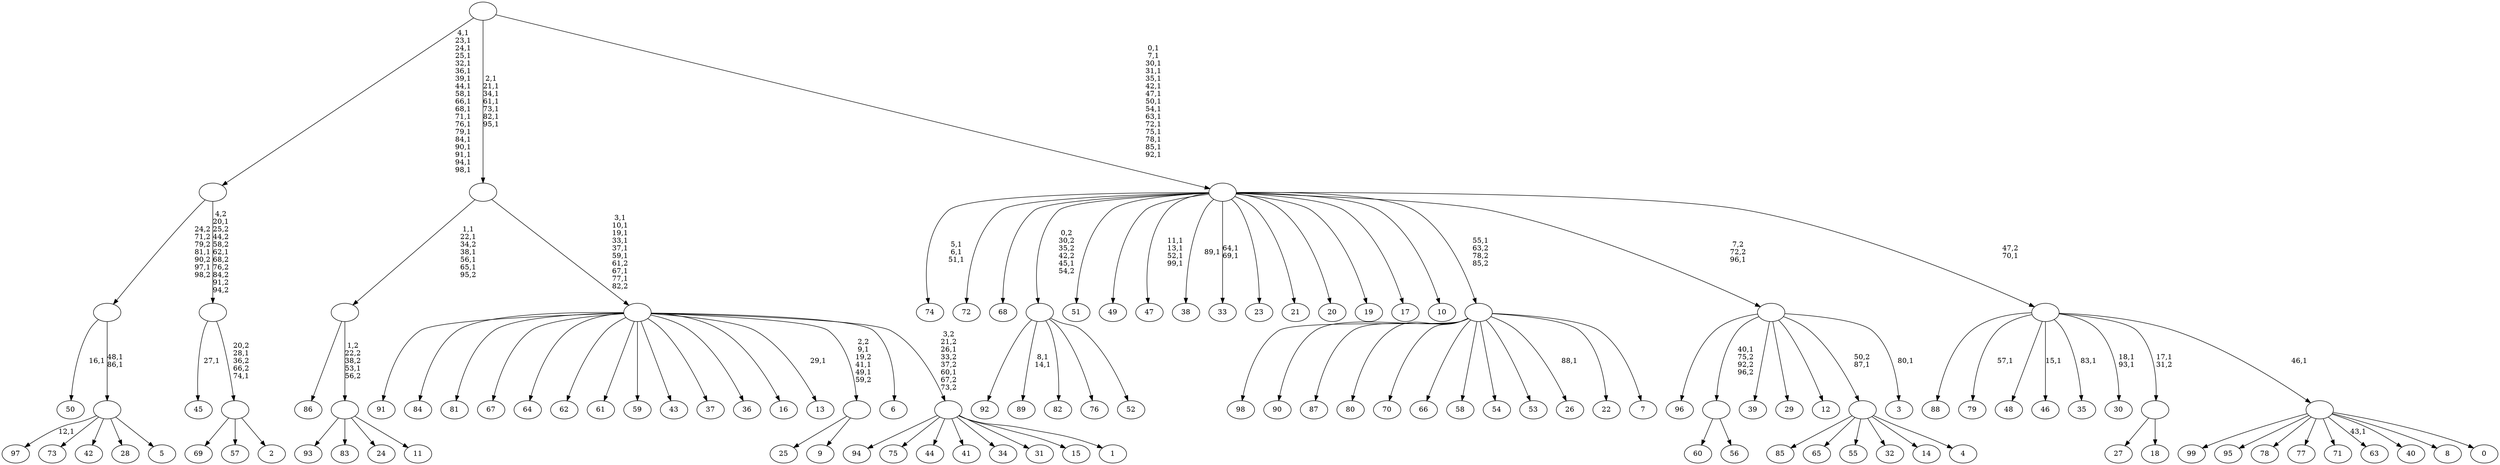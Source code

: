 digraph T {
	200 [label="99"]
	199 [label="98"]
	198 [label="97"]
	196 [label="96"]
	195 [label="95"]
	194 [label="94"]
	193 [label="93"]
	192 [label="92"]
	191 [label="91"]
	190 [label="90"]
	189 [label="89"]
	186 [label="88"]
	185 [label="87"]
	184 [label="86"]
	183 [label="85"]
	182 [label="84"]
	181 [label="83"]
	180 [label="82"]
	179 [label="81"]
	178 [label="80"]
	177 [label="79"]
	175 [label="78"]
	174 [label="77"]
	173 [label="76"]
	172 [label="75"]
	171 [label="74"]
	167 [label="73"]
	166 [label="72"]
	165 [label="71"]
	164 [label="70"]
	163 [label="69"]
	162 [label="68"]
	161 [label="67"]
	160 [label="66"]
	159 [label="65"]
	158 [label="64"]
	157 [label="63"]
	155 [label="62"]
	154 [label="61"]
	153 [label="60"]
	152 [label="59"]
	151 [label="58"]
	150 [label="57"]
	149 [label="56"]
	148 [label=""]
	147 [label="55"]
	146 [label="54"]
	145 [label="53"]
	144 [label="52"]
	143 [label=""]
	142 [label="51"]
	141 [label="50"]
	139 [label="49"]
	138 [label="48"]
	137 [label="47"]
	132 [label="46"]
	130 [label="45"]
	128 [label="44"]
	127 [label="43"]
	126 [label="42"]
	125 [label="41"]
	124 [label="40"]
	123 [label="39"]
	122 [label="38"]
	120 [label="37"]
	119 [label="36"]
	118 [label="35"]
	116 [label="34"]
	115 [label="33"]
	112 [label="32"]
	111 [label="31"]
	110 [label="30"]
	107 [label="29"]
	106 [label="28"]
	105 [label="27"]
	104 [label="26"]
	102 [label="25"]
	101 [label="24"]
	100 [label="23"]
	99 [label="22"]
	98 [label="21"]
	97 [label="20"]
	96 [label="19"]
	95 [label="18"]
	94 [label=""]
	93 [label="17"]
	92 [label="16"]
	91 [label="15"]
	90 [label="14"]
	89 [label="13"]
	87 [label="12"]
	86 [label="11"]
	85 [label=""]
	84 [label=""]
	79 [label="10"]
	78 [label="9"]
	77 [label=""]
	74 [label="8"]
	73 [label="7"]
	72 [label=""]
	71 [label="6"]
	70 [label="5"]
	69 [label=""]
	67 [label=""]
	65 [label="4"]
	64 [label=""]
	63 [label="3"]
	61 [label=""]
	60 [label="2"]
	59 [label=""]
	57 [label=""]
	55 [label=""]
	36 [label="1"]
	35 [label=""]
	33 [label=""]
	25 [label=""]
	18 [label="0"]
	17 [label=""]
	16 [label=""]
	15 [label=""]
	0 [label=""]
	148 -> 153 [label=""]
	148 -> 149 [label=""]
	143 -> 189 [label="8,1\n14,1"]
	143 -> 192 [label=""]
	143 -> 180 [label=""]
	143 -> 173 [label=""]
	143 -> 144 [label=""]
	94 -> 105 [label=""]
	94 -> 95 [label=""]
	85 -> 193 [label=""]
	85 -> 181 [label=""]
	85 -> 101 [label=""]
	85 -> 86 [label=""]
	84 -> 184 [label=""]
	84 -> 85 [label="1,2\n22,2\n38,2\n53,1\n56,2"]
	77 -> 102 [label=""]
	77 -> 78 [label=""]
	72 -> 104 [label="88,1"]
	72 -> 199 [label=""]
	72 -> 190 [label=""]
	72 -> 185 [label=""]
	72 -> 178 [label=""]
	72 -> 164 [label=""]
	72 -> 160 [label=""]
	72 -> 151 [label=""]
	72 -> 146 [label=""]
	72 -> 145 [label=""]
	72 -> 99 [label=""]
	72 -> 73 [label=""]
	69 -> 198 [label="12,1"]
	69 -> 167 [label=""]
	69 -> 126 [label=""]
	69 -> 106 [label=""]
	69 -> 70 [label=""]
	67 -> 69 [label="48,1\n86,1"]
	67 -> 141 [label="16,1"]
	64 -> 183 [label=""]
	64 -> 159 [label=""]
	64 -> 147 [label=""]
	64 -> 112 [label=""]
	64 -> 90 [label=""]
	64 -> 65 [label=""]
	61 -> 63 [label="80,1"]
	61 -> 196 [label=""]
	61 -> 148 [label="40,1\n75,2\n92,2\n96,2"]
	61 -> 123 [label=""]
	61 -> 107 [label=""]
	61 -> 87 [label=""]
	61 -> 64 [label="50,2\n87,1"]
	59 -> 163 [label=""]
	59 -> 150 [label=""]
	59 -> 60 [label=""]
	57 -> 59 [label="20,2\n28,1\n36,2\n66,2\n74,1"]
	57 -> 130 [label="27,1"]
	55 -> 57 [label="4,2\n20,1\n25,2\n44,2\n58,2\n62,1\n68,2\n76,2\n84,2\n91,2\n94,2"]
	55 -> 67 [label="24,2\n71,2\n79,2\n81,1\n90,2\n97,1\n98,2"]
	35 -> 194 [label=""]
	35 -> 172 [label=""]
	35 -> 128 [label=""]
	35 -> 125 [label=""]
	35 -> 116 [label=""]
	35 -> 111 [label=""]
	35 -> 91 [label=""]
	35 -> 36 [label=""]
	33 -> 35 [label="3,2\n21,2\n26,1\n33,2\n37,2\n60,1\n67,2\n73,2"]
	33 -> 77 [label="2,2\n9,1\n19,2\n41,1\n49,1\n59,2"]
	33 -> 89 [label="29,1"]
	33 -> 191 [label=""]
	33 -> 182 [label=""]
	33 -> 179 [label=""]
	33 -> 161 [label=""]
	33 -> 158 [label=""]
	33 -> 155 [label=""]
	33 -> 154 [label=""]
	33 -> 152 [label=""]
	33 -> 127 [label=""]
	33 -> 120 [label=""]
	33 -> 119 [label=""]
	33 -> 92 [label=""]
	33 -> 71 [label=""]
	25 -> 33 [label="3,1\n10,1\n19,1\n33,1\n37,1\n59,1\n61,2\n67,1\n77,1\n82,2"]
	25 -> 84 [label="1,1\n22,1\n34,2\n38,1\n56,1\n65,1\n95,2"]
	17 -> 157 [label="43,1"]
	17 -> 200 [label=""]
	17 -> 195 [label=""]
	17 -> 175 [label=""]
	17 -> 174 [label=""]
	17 -> 165 [label=""]
	17 -> 124 [label=""]
	17 -> 74 [label=""]
	17 -> 18 [label=""]
	16 -> 110 [label="18,1\n93,1"]
	16 -> 118 [label="83,1"]
	16 -> 132 [label="15,1"]
	16 -> 177 [label="57,1"]
	16 -> 186 [label=""]
	16 -> 138 [label=""]
	16 -> 94 [label="17,1\n31,2"]
	16 -> 17 [label="46,1"]
	15 -> 115 [label="64,1\n69,1"]
	15 -> 122 [label="89,1"]
	15 -> 137 [label="11,1\n13,1\n52,1\n99,1"]
	15 -> 171 [label="5,1\n6,1\n51,1"]
	15 -> 166 [label=""]
	15 -> 162 [label=""]
	15 -> 143 [label="0,2\n30,2\n35,2\n42,2\n45,1\n54,2"]
	15 -> 142 [label=""]
	15 -> 139 [label=""]
	15 -> 100 [label=""]
	15 -> 98 [label=""]
	15 -> 97 [label=""]
	15 -> 96 [label=""]
	15 -> 93 [label=""]
	15 -> 79 [label=""]
	15 -> 72 [label="55,1\n63,2\n78,2\n85,2"]
	15 -> 61 [label="7,2\n72,2\n96,1"]
	15 -> 16 [label="47,2\n70,1"]
	0 -> 15 [label="0,1\n7,1\n30,1\n31,1\n35,1\n42,1\n47,1\n50,1\n54,1\n63,1\n72,1\n75,1\n78,1\n85,1\n92,1"]
	0 -> 25 [label="2,1\n21,1\n34,1\n61,1\n73,1\n82,1\n95,1"]
	0 -> 55 [label="4,1\n23,1\n24,1\n25,1\n32,1\n36,1\n39,1\n44,1\n58,1\n66,1\n68,1\n71,1\n76,1\n79,1\n84,1\n90,1\n91,1\n94,1\n98,1"]
}
